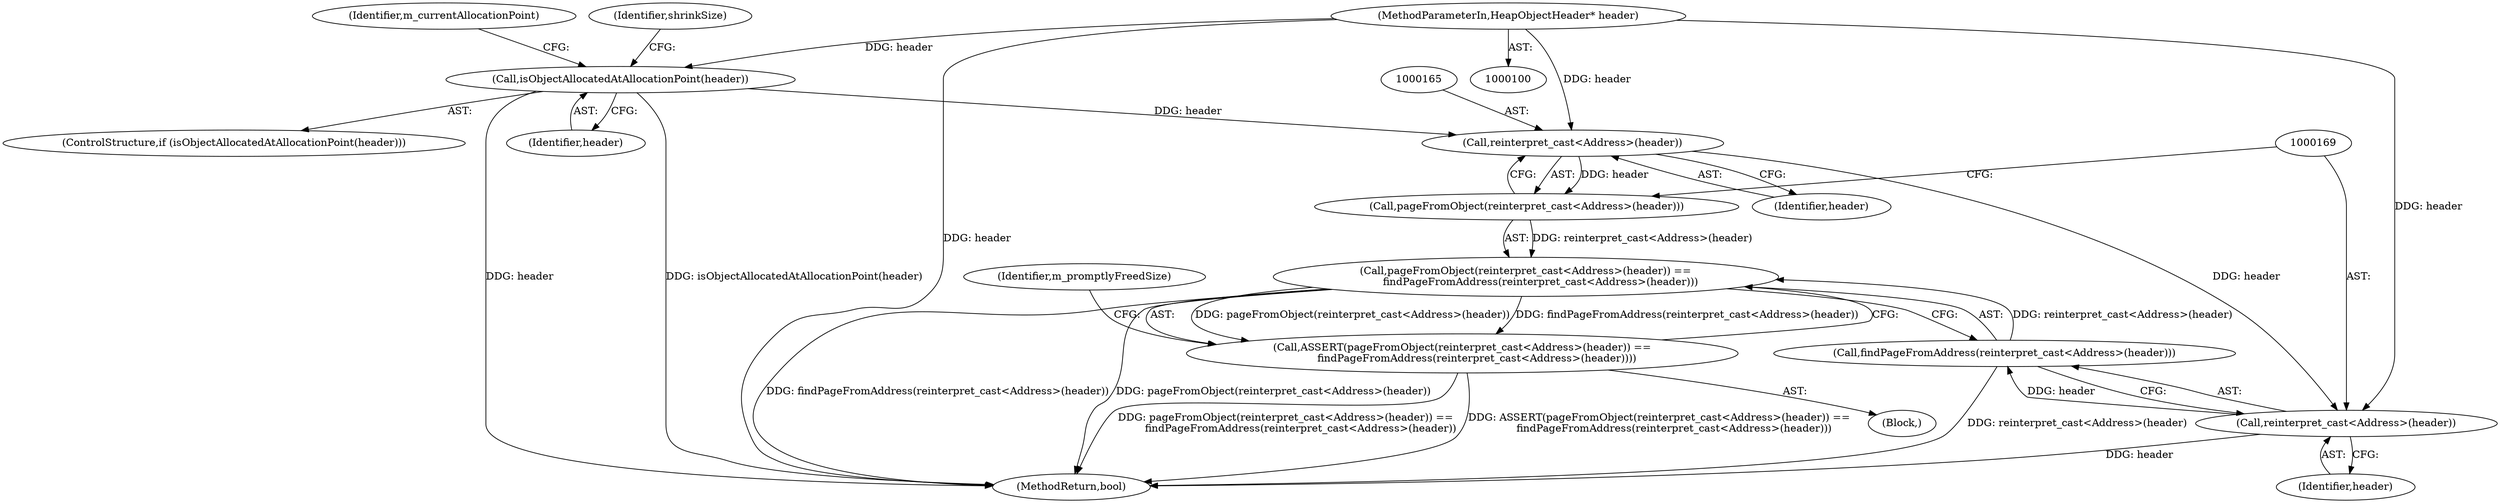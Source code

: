 digraph "0_Chrome_0749ec24fae74ec32d0567eef0e5ec43c84dbcb9_10@pointer" {
"1000164" [label="(Call,reinterpret_cast<Address>(header))"];
"1000125" [label="(Call,isObjectAllocatedAtAllocationPoint(header))"];
"1000101" [label="(MethodParameterIn,HeapObjectHeader* header)"];
"1000163" [label="(Call,pageFromObject(reinterpret_cast<Address>(header)))"];
"1000162" [label="(Call,pageFromObject(reinterpret_cast<Address>(header)) ==\n         findPageFromAddress(reinterpret_cast<Address>(header)))"];
"1000161" [label="(Call,ASSERT(pageFromObject(reinterpret_cast<Address>(header)) ==\n         findPageFromAddress(reinterpret_cast<Address>(header))))"];
"1000168" [label="(Call,reinterpret_cast<Address>(header))"];
"1000167" [label="(Call,findPageFromAddress(reinterpret_cast<Address>(header)))"];
"1000161" [label="(Call,ASSERT(pageFromObject(reinterpret_cast<Address>(header)) ==\n         findPageFromAddress(reinterpret_cast<Address>(header))))"];
"1000129" [label="(Identifier,m_currentAllocationPoint)"];
"1000101" [label="(MethodParameterIn,HeapObjectHeader* header)"];
"1000172" [label="(Identifier,m_promptlyFreedSize)"];
"1000162" [label="(Call,pageFromObject(reinterpret_cast<Address>(header)) ==\n         findPageFromAddress(reinterpret_cast<Address>(header)))"];
"1000166" [label="(Identifier,header)"];
"1000187" [label="(MethodReturn,bool)"];
"1000164" [label="(Call,reinterpret_cast<Address>(header))"];
"1000126" [label="(Identifier,header)"];
"1000170" [label="(Identifier,header)"];
"1000168" [label="(Call,reinterpret_cast<Address>(header))"];
"1000125" [label="(Call,isObjectAllocatedAtAllocationPoint(header))"];
"1000103" [label="(Block,)"];
"1000163" [label="(Call,pageFromObject(reinterpret_cast<Address>(header)))"];
"1000124" [label="(ControlStructure,if (isObjectAllocatedAtAllocationPoint(header)))"];
"1000167" [label="(Call,findPageFromAddress(reinterpret_cast<Address>(header)))"];
"1000144" [label="(Identifier,shrinkSize)"];
"1000164" -> "1000163"  [label="AST: "];
"1000164" -> "1000166"  [label="CFG: "];
"1000165" -> "1000164"  [label="AST: "];
"1000166" -> "1000164"  [label="AST: "];
"1000163" -> "1000164"  [label="CFG: "];
"1000164" -> "1000163"  [label="DDG: header"];
"1000125" -> "1000164"  [label="DDG: header"];
"1000101" -> "1000164"  [label="DDG: header"];
"1000164" -> "1000168"  [label="DDG: header"];
"1000125" -> "1000124"  [label="AST: "];
"1000125" -> "1000126"  [label="CFG: "];
"1000126" -> "1000125"  [label="AST: "];
"1000129" -> "1000125"  [label="CFG: "];
"1000144" -> "1000125"  [label="CFG: "];
"1000125" -> "1000187"  [label="DDG: isObjectAllocatedAtAllocationPoint(header)"];
"1000125" -> "1000187"  [label="DDG: header"];
"1000101" -> "1000125"  [label="DDG: header"];
"1000101" -> "1000100"  [label="AST: "];
"1000101" -> "1000187"  [label="DDG: header"];
"1000101" -> "1000168"  [label="DDG: header"];
"1000163" -> "1000162"  [label="AST: "];
"1000169" -> "1000163"  [label="CFG: "];
"1000163" -> "1000162"  [label="DDG: reinterpret_cast<Address>(header)"];
"1000162" -> "1000161"  [label="AST: "];
"1000162" -> "1000167"  [label="CFG: "];
"1000167" -> "1000162"  [label="AST: "];
"1000161" -> "1000162"  [label="CFG: "];
"1000162" -> "1000187"  [label="DDG: findPageFromAddress(reinterpret_cast<Address>(header))"];
"1000162" -> "1000187"  [label="DDG: pageFromObject(reinterpret_cast<Address>(header))"];
"1000162" -> "1000161"  [label="DDG: pageFromObject(reinterpret_cast<Address>(header))"];
"1000162" -> "1000161"  [label="DDG: findPageFromAddress(reinterpret_cast<Address>(header))"];
"1000167" -> "1000162"  [label="DDG: reinterpret_cast<Address>(header)"];
"1000161" -> "1000103"  [label="AST: "];
"1000172" -> "1000161"  [label="CFG: "];
"1000161" -> "1000187"  [label="DDG: pageFromObject(reinterpret_cast<Address>(header)) ==\n         findPageFromAddress(reinterpret_cast<Address>(header))"];
"1000161" -> "1000187"  [label="DDG: ASSERT(pageFromObject(reinterpret_cast<Address>(header)) ==\n         findPageFromAddress(reinterpret_cast<Address>(header)))"];
"1000168" -> "1000167"  [label="AST: "];
"1000168" -> "1000170"  [label="CFG: "];
"1000169" -> "1000168"  [label="AST: "];
"1000170" -> "1000168"  [label="AST: "];
"1000167" -> "1000168"  [label="CFG: "];
"1000168" -> "1000187"  [label="DDG: header"];
"1000168" -> "1000167"  [label="DDG: header"];
"1000167" -> "1000187"  [label="DDG: reinterpret_cast<Address>(header)"];
}
